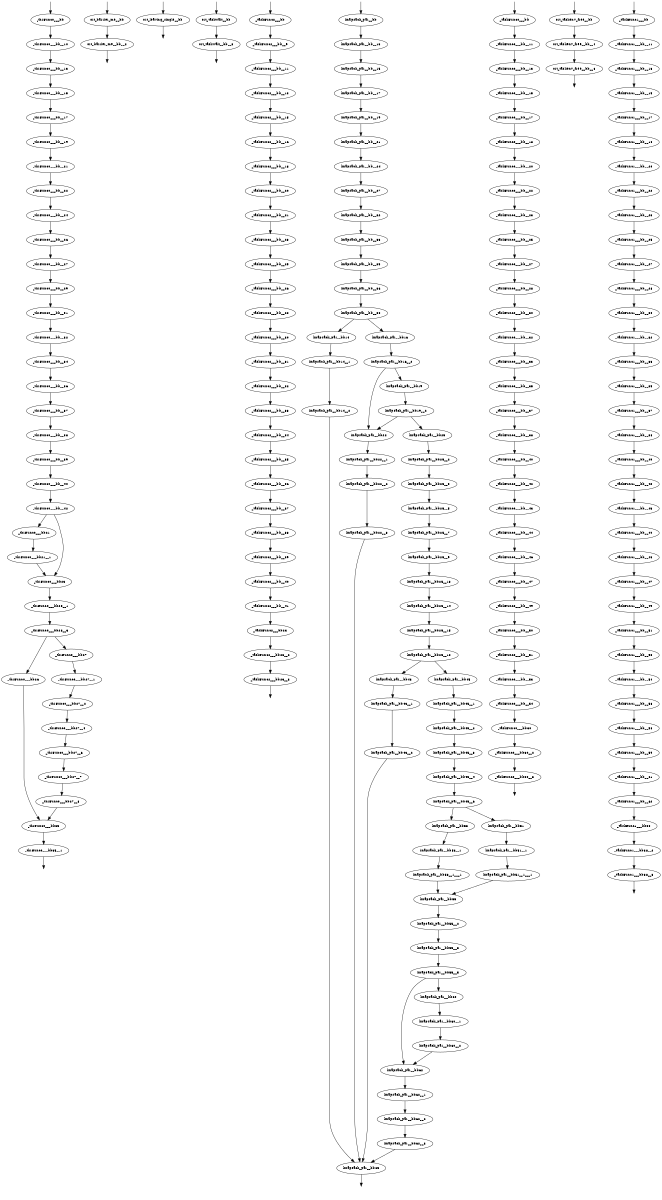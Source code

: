 digraph CFG {
size="10,8"
rankdir="TB"
orientation="portrait"
fontsize=10;
   subgraph "_thrFunc0_" {
   "_thrFunc0_0"[label="_thrFunc0___bb",fontsize=10,width=0.01]
   "_thrFunc0_1"[label="_thrFunc0___bb__10",fontsize=10,width=0.01]
   "_thrFunc0_2"[label="_thrFunc0___bb__13",fontsize=10,width=0.01]
   "_thrFunc0_3"[label="_thrFunc0___bb__15",fontsize=10,width=0.01]
   "_thrFunc0_4"[label="_thrFunc0___bb__17",fontsize=10,width=0.01]
   "_thrFunc0_5"[label="_thrFunc0___bb__19",fontsize=10,width=0.01]
   "_thrFunc0_6"[label="_thrFunc0___bb__21",fontsize=10,width=0.01]
   "_thrFunc0_7"[label="_thrFunc0___bb__22",fontsize=10,width=0.01]
   "_thrFunc0_8"[label="_thrFunc0___bb__24",fontsize=10,width=0.01]
   "_thrFunc0_9"[label="_thrFunc0___bb__26",fontsize=10,width=0.01]
   "_thrFunc0_10"[label="_thrFunc0___bb__27",fontsize=10,width=0.01]
   "_thrFunc0_11"[label="_thrFunc0___bb__29",fontsize=10,width=0.01]
   "_thrFunc0_12"[label="_thrFunc0___bb__31",fontsize=10,width=0.01]
   "_thrFunc0_13"[label="_thrFunc0___bb__32",fontsize=10,width=0.01]
   "_thrFunc0_14"[label="_thrFunc0___bb__34",fontsize=10,width=0.01]
   "_thrFunc0_15"[label="_thrFunc0___bb__36",fontsize=10,width=0.01]
   "_thrFunc0_16"[label="_thrFunc0___bb__37",fontsize=10,width=0.01]
   "_thrFunc0_17"[label="_thrFunc0___bb__38",fontsize=10,width=0.01]
   "_thrFunc0_18"[label="_thrFunc0___bb__39",fontsize=10,width=0.01]
   "_thrFunc0_19"[label="_thrFunc0___bb__40",fontsize=10,width=0.01]
   "_thrFunc0_20"[label="_thrFunc0___bb__42",fontsize=10,width=0.01]
   "_thrFunc0_21"[label="_thrFunc0___bb21",fontsize=10,width=0.01]
   "_thrFunc0_22"[label="_thrFunc0___bb21__1",fontsize=10,width=0.01]
   "_thrFunc0_23"[label="_thrFunc0___bb23",fontsize=10,width=0.01]
   "_thrFunc0_24"[label="_thrFunc0___bb23__1",fontsize=10,width=0.01]
   "_thrFunc0_25"[label="_thrFunc0___bb23__3",fontsize=10,width=0.01]
   "_thrFunc0_26"[label="_thrFunc0___bb26",fontsize=10,width=0.01]
   "_thrFunc0_27"[label="_thrFunc0___bb27",fontsize=10,width=0.01]
   "_thrFunc0_28"[label="_thrFunc0___bb27__1",fontsize=10,width=0.01]
   "_thrFunc0_29"[label="_thrFunc0___bb27__2",fontsize=10,width=0.01]
   "_thrFunc0_30"[label="_thrFunc0___bb27__4",fontsize=10,width=0.01]
   "_thrFunc0_31"[label="_thrFunc0___bb27__6",fontsize=10,width=0.01]
   "_thrFunc0_32"[label="_thrFunc0___bb27__7",fontsize=10,width=0.01]
   "_thrFunc0_33"[label="_thrFunc0___bb27__8",fontsize=10,width=0.01]
   "_thrFunc0_34"[label="_thrFunc0___bb35",fontsize=10,width=0.01]
   "_thrFunc0_35"[label="_thrFunc0___bb35__1",fontsize=10,width=0.01]
   "_thrFunc0_0" -> "_thrFunc0_1"
   "_thrFunc0_1" -> "_thrFunc0_2"
   "_thrFunc0_2" -> "_thrFunc0_3"
   "_thrFunc0_3" -> "_thrFunc0_4"
   "_thrFunc0_4" -> "_thrFunc0_5"
   "_thrFunc0_5" -> "_thrFunc0_6"
   "_thrFunc0_6" -> "_thrFunc0_7"
   "_thrFunc0_7" -> "_thrFunc0_8"
   "_thrFunc0_8" -> "_thrFunc0_9"
   "_thrFunc0_9" -> "_thrFunc0_10"
   "_thrFunc0_10" -> "_thrFunc0_11"
   "_thrFunc0_11" -> "_thrFunc0_12"
   "_thrFunc0_12" -> "_thrFunc0_13"
   "_thrFunc0_13" -> "_thrFunc0_14"
   "_thrFunc0_14" -> "_thrFunc0_15"
   "_thrFunc0_15" -> "_thrFunc0_16"
   "_thrFunc0_16" -> "_thrFunc0_17"
   "_thrFunc0_17" -> "_thrFunc0_18"
   "_thrFunc0_18" -> "_thrFunc0_19"
   "_thrFunc0_19" -> "_thrFunc0_20"
   "_thrFunc0_20" -> "_thrFunc0_21"
   "_thrFunc0_20" -> "_thrFunc0_23"
   "_thrFunc0_21" -> "_thrFunc0_22"
   "_thrFunc0_22" -> "_thrFunc0_23"
   "_thrFunc0_23" -> "_thrFunc0_24"
   "_thrFunc0_24" -> "_thrFunc0_25"
   "_thrFunc0_25" -> "_thrFunc0_26"
   "_thrFunc0_25" -> "_thrFunc0_27"
   "_thrFunc0_26" -> "_thrFunc0_34"
   "_thrFunc0_27" -> "_thrFunc0_28"
   "_thrFunc0_28" -> "_thrFunc0_29"
   "_thrFunc0_29" -> "_thrFunc0_30"
   "_thrFunc0_30" -> "_thrFunc0_31"
   "_thrFunc0_31" -> "_thrFunc0_32"
   "_thrFunc0_32" -> "_thrFunc0_33"
   "_thrFunc0_33" -> "_thrFunc0_34"
   "_thrFunc0_34" -> "_thrFunc0_35"
   "_thrFunc0__entry" [label="",color="white",height="0.01",fontsize=10,width=0.01]
   "_thrFunc0__entry" -> "_thrFunc0_0"
   "_thrFunc0__exit" [label="",color="white",fontsize=10,width=0.01]
   "_thrFunc0_35" -> "_thrFunc0__exit"
}
   subgraph "ort_barrier_me" {
   "ort_barrier_me0"[label="ort_barrier_me__bb",fontsize=10,width=0.01]
   "ort_barrier_me1"[label="ort_barrier_me__bb__2",fontsize=10,width=0.01]
   "ort_barrier_me0" -> "ort_barrier_me1"
   "ort_barrier_me_entry" [label="",color="white",height="0.01",fontsize=10,width=0.01]
   "ort_barrier_me_entry" -> "ort_barrier_me0"
   "ort_barrier_me_exit" [label="",color="white",fontsize=10,width=0.01]
   "ort_barrier_me1" -> "ort_barrier_me_exit"
}
   subgraph "ort_leaving_single" {
   "ort_leaving_single0"[label="ort_leaving_single__bb",fontsize=10,width=0.01]
   "ort_leaving_single_entry" [label="",color="white",height="0.01",fontsize=10,width=0.01]
   "ort_leaving_single_entry" -> "ort_leaving_single0"
   "ort_leaving_single_exit" [label="",color="white",fontsize=10,width=0.01]
   "ort_leaving_single0" -> "ort_leaving_single_exit"
}
   subgraph "ort_taskwait" {
   "ort_taskwait0"[label="ort_taskwait__bb",fontsize=10,width=0.01]
   "ort_taskwait1"[label="ort_taskwait__bb__3",fontsize=10,width=0.01]
   "ort_taskwait0" -> "ort_taskwait1"
   "ort_taskwait_entry" [label="",color="white",height="0.01",fontsize=10,width=0.01]
   "ort_taskwait_entry" -> "ort_taskwait0"
   "ort_taskwait_exit" [label="",color="white",fontsize=10,width=0.01]
   "ort_taskwait1" -> "ort_taskwait_exit"
}
   subgraph "_taskFunc2_" {
   "_taskFunc2_0"[label="_taskFunc2___bb",fontsize=10,width=0.01]
   "_taskFunc2_1"[label="_taskFunc2___bb__9",fontsize=10,width=0.01]
   "_taskFunc2_2"[label="_taskFunc2___bb__11",fontsize=10,width=0.01]
   "_taskFunc2_3"[label="_taskFunc2___bb__13",fontsize=10,width=0.01]
   "_taskFunc2_4"[label="_taskFunc2___bb__15",fontsize=10,width=0.01]
   "_taskFunc2_5"[label="_taskFunc2___bb__16",fontsize=10,width=0.01]
   "_taskFunc2_6"[label="_taskFunc2___bb__18",fontsize=10,width=0.01]
   "_taskFunc2_7"[label="_taskFunc2___bb__20",fontsize=10,width=0.01]
   "_taskFunc2_8"[label="_taskFunc2___bb__21",fontsize=10,width=0.01]
   "_taskFunc2_9"[label="_taskFunc2___bb__23",fontsize=10,width=0.01]
   "_taskFunc2_10"[label="_taskFunc2___bb__25",fontsize=10,width=0.01]
   "_taskFunc2_11"[label="_taskFunc2___bb__26",fontsize=10,width=0.01]
   "_taskFunc2_12"[label="_taskFunc2___bb__28",fontsize=10,width=0.01]
   "_taskFunc2_13"[label="_taskFunc2___bb__30",fontsize=10,width=0.01]
   "_taskFunc2_14"[label="_taskFunc2___bb__31",fontsize=10,width=0.01]
   "_taskFunc2_15"[label="_taskFunc2___bb__32",fontsize=10,width=0.01]
   "_taskFunc2_16"[label="_taskFunc2___bb__33",fontsize=10,width=0.01]
   "_taskFunc2_17"[label="_taskFunc2___bb__34",fontsize=10,width=0.01]
   "_taskFunc2_18"[label="_taskFunc2___bb__35",fontsize=10,width=0.01]
   "_taskFunc2_19"[label="_taskFunc2___bb__36",fontsize=10,width=0.01]
   "_taskFunc2_20"[label="_taskFunc2___bb__37",fontsize=10,width=0.01]
   "_taskFunc2_21"[label="_taskFunc2___bb__38",fontsize=10,width=0.01]
   "_taskFunc2_22"[label="_taskFunc2___bb__39",fontsize=10,width=0.01]
   "_taskFunc2_23"[label="_taskFunc2___bb__40",fontsize=10,width=0.01]
   "_taskFunc2_24"[label="_taskFunc2___bb__41",fontsize=10,width=0.01]
   "_taskFunc2_25"[label="_taskFunc2___bb23",fontsize=10,width=0.01]
   "_taskFunc2_26"[label="_taskFunc2___bb23__2",fontsize=10,width=0.01]
   "_taskFunc2_27"[label="_taskFunc2___bb23__3",fontsize=10,width=0.01]
   "_taskFunc2_0" -> "_taskFunc2_1"
   "_taskFunc2_1" -> "_taskFunc2_2"
   "_taskFunc2_2" -> "_taskFunc2_3"
   "_taskFunc2_3" -> "_taskFunc2_4"
   "_taskFunc2_4" -> "_taskFunc2_5"
   "_taskFunc2_5" -> "_taskFunc2_6"
   "_taskFunc2_6" -> "_taskFunc2_7"
   "_taskFunc2_7" -> "_taskFunc2_8"
   "_taskFunc2_8" -> "_taskFunc2_9"
   "_taskFunc2_9" -> "_taskFunc2_10"
   "_taskFunc2_10" -> "_taskFunc2_11"
   "_taskFunc2_11" -> "_taskFunc2_12"
   "_taskFunc2_12" -> "_taskFunc2_13"
   "_taskFunc2_13" -> "_taskFunc2_14"
   "_taskFunc2_14" -> "_taskFunc2_15"
   "_taskFunc2_15" -> "_taskFunc2_16"
   "_taskFunc2_16" -> "_taskFunc2_17"
   "_taskFunc2_17" -> "_taskFunc2_18"
   "_taskFunc2_18" -> "_taskFunc2_19"
   "_taskFunc2_19" -> "_taskFunc2_20"
   "_taskFunc2_20" -> "_taskFunc2_21"
   "_taskFunc2_21" -> "_taskFunc2_22"
   "_taskFunc2_22" -> "_taskFunc2_23"
   "_taskFunc2_23" -> "_taskFunc2_24"
   "_taskFunc2_24" -> "_taskFunc2_25"
   "_taskFunc2_25" -> "_taskFunc2_26"
   "_taskFunc2_26" -> "_taskFunc2_27"
   "_taskFunc2__entry" [label="",color="white",height="0.01",fontsize=10,width=0.01]
   "_taskFunc2__entry" -> "_taskFunc2_0"
   "_taskFunc2__exit" [label="",color="white",fontsize=10,width=0.01]
   "_taskFunc2_27" -> "_taskFunc2__exit"
}
   subgraph "knapsack_par" {
   "knapsack_par0"[label="knapsack_par__bb",fontsize=10,width=0.01]
   "knapsack_par1"[label="knapsack_par__bb__13",fontsize=10,width=0.01]
   "knapsack_par2"[label="knapsack_par__bb__15",fontsize=10,width=0.01]
   "knapsack_par3"[label="knapsack_par__bb__17",fontsize=10,width=0.01]
   "knapsack_par4"[label="knapsack_par__bb__19",fontsize=10,width=0.01]
   "knapsack_par5"[label="knapsack_par__bb__21",fontsize=10,width=0.01]
   "knapsack_par6"[label="knapsack_par__bb__24",fontsize=10,width=0.01]
   "knapsack_par7"[label="knapsack_par__bb__27",fontsize=10,width=0.01]
   "knapsack_par8"[label="knapsack_par__bb__32",fontsize=10,width=0.01]
   "knapsack_par9"[label="knapsack_par__bb__33",fontsize=10,width=0.01]
   "knapsack_par10"[label="knapsack_par__bb__35",fontsize=10,width=0.01]
   "knapsack_par11"[label="knapsack_par__bb__36",fontsize=10,width=0.01]
   "knapsack_par12"[label="knapsack_par__bb__38",fontsize=10,width=0.01]
   "knapsack_par13"[label="knapsack_par__bb14",fontsize=10,width=0.01]
   "knapsack_par14"[label="knapsack_par__bb14__1",fontsize=10,width=0.01]
   "knapsack_par15"[label="knapsack_par__bb14__2",fontsize=10,width=0.01]
   "knapsack_par16"[label="knapsack_par__bb16",fontsize=10,width=0.01]
   "knapsack_par17"[label="knapsack_par__bb16__2",fontsize=10,width=0.01]
   "knapsack_par18"[label="knapsack_par__bb19",fontsize=10,width=0.01]
   "knapsack_par19"[label="knapsack_par__bb19__2",fontsize=10,width=0.01]
   "knapsack_par20"[label="knapsack_par__bb22",fontsize=10,width=0.01]
   "knapsack_par21"[label="knapsack_par__bb22__1",fontsize=10,width=0.01]
   "knapsack_par22"[label="knapsack_par__bb22__2",fontsize=10,width=0.01]
   "knapsack_par23"[label="knapsack_par__bb22__3",fontsize=10,width=0.01]
   "knapsack_par24"[label="knapsack_par__bb25",fontsize=10,width=0.01]
   "knapsack_par25"[label="knapsack_par__bb25__2",fontsize=10,width=0.01]
   "knapsack_par26"[label="knapsack_par__bb25__3",fontsize=10,width=0.01]
   "knapsack_par27"[label="knapsack_par__bb25__5",fontsize=10,width=0.01]
   "knapsack_par28"[label="knapsack_par__bb25__7",fontsize=10,width=0.01]
   "knapsack_par29"[label="knapsack_par__bb25__9",fontsize=10,width=0.01]
   "knapsack_par30"[label="knapsack_par__bb25__13",fontsize=10,width=0.01]
   "knapsack_par31"[label="knapsack_par__bb25__14",fontsize=10,width=0.01]
   "knapsack_par32"[label="knapsack_par__bb25__15",fontsize=10,width=0.01]
   "knapsack_par33"[label="knapsack_par__bb25__18",fontsize=10,width=0.01]
   "knapsack_par34"[label="knapsack_par__bb43",fontsize=10,width=0.01]
   "knapsack_par35"[label="knapsack_par__bb43__1",fontsize=10,width=0.01]
   "knapsack_par36"[label="knapsack_par__bb43__2",fontsize=10,width=0.01]
   "knapsack_par37"[label="knapsack_par__bb45",fontsize=10,width=0.01]
   "knapsack_par38"[label="knapsack_par__bb45__1",fontsize=10,width=0.01]
   "knapsack_par39"[label="knapsack_par__bb45__2",fontsize=10,width=0.01]
   "knapsack_par40"[label="knapsack_par__bb45__3",fontsize=10,width=0.01]
   "knapsack_par41"[label="knapsack_par__bb45__4",fontsize=10,width=0.01]
   "knapsack_par42"[label="knapsack_par__bb45__6",fontsize=10,width=0.01]
   "knapsack_par43"[label="knapsack_par__bb51",fontsize=10,width=0.01]
   "knapsack_par44"[label="knapsack_par__bb51__1",fontsize=10,width=0.01]
   "knapsack_par45"[label="knapsack_par__bb51__1___1",fontsize=10,width=0.01]
   "knapsack_par46"[label="knapsack_par__bb53",fontsize=10,width=0.01]
   "knapsack_par47"[label="knapsack_par__bb53__1",fontsize=10,width=0.01]
   "knapsack_par48"[label="knapsack_par__bb53__1___1",fontsize=10,width=0.01]
   "knapsack_par49"[label="knapsack_par__bb55",fontsize=10,width=0.01]
   "knapsack_par50"[label="knapsack_par__bb55__2",fontsize=10,width=0.01]
   "knapsack_par51"[label="knapsack_par__bb55__3",fontsize=10,width=0.01]
   "knapsack_par52"[label="knapsack_par__bb55__5",fontsize=10,width=0.01]
   "knapsack_par53"[label="knapsack_par__bb60",fontsize=10,width=0.01]
   "knapsack_par54"[label="knapsack_par__bb60__1",fontsize=10,width=0.01]
   "knapsack_par55"[label="knapsack_par__bb60__2",fontsize=10,width=0.01]
   "knapsack_par56"[label="knapsack_par__bb62",fontsize=10,width=0.01]
   "knapsack_par57"[label="knapsack_par__bb62__1",fontsize=10,width=0.01]
   "knapsack_par58"[label="knapsack_par__bb62__2",fontsize=10,width=0.01]
   "knapsack_par59"[label="knapsack_par__bb62__3",fontsize=10,width=0.01]
   "knapsack_par60"[label="knapsack_par__bb65",fontsize=10,width=0.01]
   "knapsack_par0" -> "knapsack_par1"
   "knapsack_par1" -> "knapsack_par2"
   "knapsack_par2" -> "knapsack_par3"
   "knapsack_par3" -> "knapsack_par4"
   "knapsack_par4" -> "knapsack_par5"
   "knapsack_par5" -> "knapsack_par6"
   "knapsack_par6" -> "knapsack_par7"
   "knapsack_par7" -> "knapsack_par8"
   "knapsack_par8" -> "knapsack_par9"
   "knapsack_par9" -> "knapsack_par10"
   "knapsack_par10" -> "knapsack_par11"
   "knapsack_par11" -> "knapsack_par12"
   "knapsack_par12" -> "knapsack_par13"
   "knapsack_par12" -> "knapsack_par16"
   "knapsack_par13" -> "knapsack_par14"
   "knapsack_par14" -> "knapsack_par15"
   "knapsack_par15" -> "knapsack_par60"
   "knapsack_par16" -> "knapsack_par17"
   "knapsack_par17" -> "knapsack_par20"
   "knapsack_par17" -> "knapsack_par18"
   "knapsack_par18" -> "knapsack_par19"
   "knapsack_par19" -> "knapsack_par20"
   "knapsack_par19" -> "knapsack_par24"
   "knapsack_par20" -> "knapsack_par21"
   "knapsack_par21" -> "knapsack_par22"
   "knapsack_par22" -> "knapsack_par23"
   "knapsack_par23" -> "knapsack_par60"
   "knapsack_par24" -> "knapsack_par25"
   "knapsack_par25" -> "knapsack_par26"
   "knapsack_par26" -> "knapsack_par27"
   "knapsack_par27" -> "knapsack_par28"
   "knapsack_par28" -> "knapsack_par29"
   "knapsack_par29" -> "knapsack_par30"
   "knapsack_par30" -> "knapsack_par31"
   "knapsack_par31" -> "knapsack_par32"
   "knapsack_par32" -> "knapsack_par33"
   "knapsack_par33" -> "knapsack_par34"
   "knapsack_par33" -> "knapsack_par37"
   "knapsack_par34" -> "knapsack_par35"
   "knapsack_par35" -> "knapsack_par36"
   "knapsack_par36" -> "knapsack_par60"
   "knapsack_par37" -> "knapsack_par38"
   "knapsack_par38" -> "knapsack_par39"
   "knapsack_par39" -> "knapsack_par40"
   "knapsack_par40" -> "knapsack_par41"
   "knapsack_par41" -> "knapsack_par42"
   "knapsack_par42" -> "knapsack_par43"
   "knapsack_par42" -> "knapsack_par46"
   "knapsack_par43" -> "knapsack_par44"
   "knapsack_par44" -> "knapsack_par45"
   "knapsack_par45" -> "knapsack_par49"
   "knapsack_par46" -> "knapsack_par47"
   "knapsack_par47" -> "knapsack_par48"
   "knapsack_par48" -> "knapsack_par49"
   "knapsack_par49" -> "knapsack_par50"
   "knapsack_par50" -> "knapsack_par51"
   "knapsack_par51" -> "knapsack_par52"
   "knapsack_par52" -> "knapsack_par53"
   "knapsack_par52" -> "knapsack_par56"
   "knapsack_par53" -> "knapsack_par54"
   "knapsack_par54" -> "knapsack_par55"
   "knapsack_par55" -> "knapsack_par56"
   "knapsack_par56" -> "knapsack_par57"
   "knapsack_par57" -> "knapsack_par58"
   "knapsack_par58" -> "knapsack_par59"
   "knapsack_par59" -> "knapsack_par60"
   "knapsack_par_entry" [label="",color="white",height="0.01",fontsize=10,width=0.01]
   "knapsack_par_entry" -> "knapsack_par0"
   "knapsack_par_exit" [label="",color="white",fontsize=10,width=0.01]
   "knapsack_par60" -> "knapsack_par_exit"
}
   subgraph "_taskFunc0_" {
   "_taskFunc0_0"[label="_taskFunc0___bb",fontsize=10,width=0.01]
   "_taskFunc0_1"[label="_taskFunc0___bb__11",fontsize=10,width=0.01]
   "_taskFunc0_2"[label="_taskFunc0___bb__13",fontsize=10,width=0.01]
   "_taskFunc0_3"[label="_taskFunc0___bb__15",fontsize=10,width=0.01]
   "_taskFunc0_4"[label="_taskFunc0___bb__17",fontsize=10,width=0.01]
   "_taskFunc0_5"[label="_taskFunc0___bb__18",fontsize=10,width=0.01]
   "_taskFunc0_6"[label="_taskFunc0___bb__20",fontsize=10,width=0.01]
   "_taskFunc0_7"[label="_taskFunc0___bb__22",fontsize=10,width=0.01]
   "_taskFunc0_8"[label="_taskFunc0___bb__23",fontsize=10,width=0.01]
   "_taskFunc0_9"[label="_taskFunc0___bb__25",fontsize=10,width=0.01]
   "_taskFunc0_10"[label="_taskFunc0___bb__27",fontsize=10,width=0.01]
   "_taskFunc0_11"[label="_taskFunc0___bb__28",fontsize=10,width=0.01]
   "_taskFunc0_12"[label="_taskFunc0___bb__30",fontsize=10,width=0.01]
   "_taskFunc0_13"[label="_taskFunc0___bb__32",fontsize=10,width=0.01]
   "_taskFunc0_14"[label="_taskFunc0___bb__33",fontsize=10,width=0.01]
   "_taskFunc0_15"[label="_taskFunc0___bb__35",fontsize=10,width=0.01]
   "_taskFunc0_16"[label="_taskFunc0___bb__37",fontsize=10,width=0.01]
   "_taskFunc0_17"[label="_taskFunc0___bb__38",fontsize=10,width=0.01]
   "_taskFunc0_18"[label="_taskFunc0___bb__40",fontsize=10,width=0.01]
   "_taskFunc0_19"[label="_taskFunc0___bb__42",fontsize=10,width=0.01]
   "_taskFunc0_20"[label="_taskFunc0___bb__43",fontsize=10,width=0.01]
   "_taskFunc0_21"[label="_taskFunc0___bb__44",fontsize=10,width=0.01]
   "_taskFunc0_22"[label="_taskFunc0___bb__46",fontsize=10,width=0.01]
   "_taskFunc0_23"[label="_taskFunc0___bb__47",fontsize=10,width=0.01]
   "_taskFunc0_24"[label="_taskFunc0___bb__49",fontsize=10,width=0.01]
   "_taskFunc0_25"[label="_taskFunc0___bb__50",fontsize=10,width=0.01]
   "_taskFunc0_26"[label="_taskFunc0___bb__51",fontsize=10,width=0.01]
   "_taskFunc0_27"[label="_taskFunc0___bb__53",fontsize=10,width=0.01]
   "_taskFunc0_28"[label="_taskFunc0___bb__54",fontsize=10,width=0.01]
   "_taskFunc0_29"[label="_taskFunc0___bb30",fontsize=10,width=0.01]
   "_taskFunc0_30"[label="_taskFunc0___bb30__2",fontsize=10,width=0.01]
   "_taskFunc0_31"[label="_taskFunc0___bb30__3",fontsize=10,width=0.01]
   "_taskFunc0_0" -> "_taskFunc0_1"
   "_taskFunc0_1" -> "_taskFunc0_2"
   "_taskFunc0_2" -> "_taskFunc0_3"
   "_taskFunc0_3" -> "_taskFunc0_4"
   "_taskFunc0_4" -> "_taskFunc0_5"
   "_taskFunc0_5" -> "_taskFunc0_6"
   "_taskFunc0_6" -> "_taskFunc0_7"
   "_taskFunc0_7" -> "_taskFunc0_8"
   "_taskFunc0_8" -> "_taskFunc0_9"
   "_taskFunc0_9" -> "_taskFunc0_10"
   "_taskFunc0_10" -> "_taskFunc0_11"
   "_taskFunc0_11" -> "_taskFunc0_12"
   "_taskFunc0_12" -> "_taskFunc0_13"
   "_taskFunc0_13" -> "_taskFunc0_14"
   "_taskFunc0_14" -> "_taskFunc0_15"
   "_taskFunc0_15" -> "_taskFunc0_16"
   "_taskFunc0_16" -> "_taskFunc0_17"
   "_taskFunc0_17" -> "_taskFunc0_18"
   "_taskFunc0_18" -> "_taskFunc0_19"
   "_taskFunc0_19" -> "_taskFunc0_20"
   "_taskFunc0_20" -> "_taskFunc0_21"
   "_taskFunc0_21" -> "_taskFunc0_22"
   "_taskFunc0_22" -> "_taskFunc0_23"
   "_taskFunc0_23" -> "_taskFunc0_24"
   "_taskFunc0_24" -> "_taskFunc0_25"
   "_taskFunc0_25" -> "_taskFunc0_26"
   "_taskFunc0_26" -> "_taskFunc0_27"
   "_taskFunc0_27" -> "_taskFunc0_28"
   "_taskFunc0_28" -> "_taskFunc0_29"
   "_taskFunc0_29" -> "_taskFunc0_30"
   "_taskFunc0_30" -> "_taskFunc0_31"
   "_taskFunc0__entry" [label="",color="white",height="0.01",fontsize=10,width=0.01]
   "_taskFunc0__entry" -> "_taskFunc0_0"
   "_taskFunc0__exit" [label="",color="white",fontsize=10,width=0.01]
   "_taskFunc0_31" -> "_taskFunc0__exit"
}
   subgraph "ort_taskenv_free" {
   "ort_taskenv_free0"[label="ort_taskenv_free__bb",fontsize=10,width=0.01]
   "ort_taskenv_free1"[label="ort_taskenv_free__bb__4",fontsize=10,width=0.01]
   "ort_taskenv_free2"[label="ort_taskenv_free__bb__6",fontsize=10,width=0.01]
   "ort_taskenv_free0" -> "ort_taskenv_free1"
   "ort_taskenv_free1" -> "ort_taskenv_free2"
   "ort_taskenv_free_entry" [label="",color="white",height="0.01",fontsize=10,width=0.01]
   "ort_taskenv_free_entry" -> "ort_taskenv_free0"
   "ort_taskenv_free_exit" [label="",color="white",fontsize=10,width=0.01]
   "ort_taskenv_free2" -> "ort_taskenv_free_exit"
}
   subgraph "_taskFunc1_" {
   "_taskFunc1_0"[label="_taskFunc1___bb",fontsize=10,width=0.01]
   "_taskFunc1_1"[label="_taskFunc1___bb__11",fontsize=10,width=0.01]
   "_taskFunc1_2"[label="_taskFunc1___bb__13",fontsize=10,width=0.01]
   "_taskFunc1_3"[label="_taskFunc1___bb__15",fontsize=10,width=0.01]
   "_taskFunc1_4"[label="_taskFunc1___bb__17",fontsize=10,width=0.01]
   "_taskFunc1_5"[label="_taskFunc1___bb__18",fontsize=10,width=0.01]
   "_taskFunc1_6"[label="_taskFunc1___bb__20",fontsize=10,width=0.01]
   "_taskFunc1_7"[label="_taskFunc1___bb__22",fontsize=10,width=0.01]
   "_taskFunc1_8"[label="_taskFunc1___bb__23",fontsize=10,width=0.01]
   "_taskFunc1_9"[label="_taskFunc1___bb__25",fontsize=10,width=0.01]
   "_taskFunc1_10"[label="_taskFunc1___bb__27",fontsize=10,width=0.01]
   "_taskFunc1_11"[label="_taskFunc1___bb__28",fontsize=10,width=0.01]
   "_taskFunc1_12"[label="_taskFunc1___bb__30",fontsize=10,width=0.01]
   "_taskFunc1_13"[label="_taskFunc1___bb__32",fontsize=10,width=0.01]
   "_taskFunc1_14"[label="_taskFunc1___bb__33",fontsize=10,width=0.01]
   "_taskFunc1_15"[label="_taskFunc1___bb__35",fontsize=10,width=0.01]
   "_taskFunc1_16"[label="_taskFunc1___bb__37",fontsize=10,width=0.01]
   "_taskFunc1_17"[label="_taskFunc1___bb__38",fontsize=10,width=0.01]
   "_taskFunc1_18"[label="_taskFunc1___bb__40",fontsize=10,width=0.01]
   "_taskFunc1_19"[label="_taskFunc1___bb__42",fontsize=10,width=0.01]
   "_taskFunc1_20"[label="_taskFunc1___bb__43",fontsize=10,width=0.01]
   "_taskFunc1_21"[label="_taskFunc1___bb__44",fontsize=10,width=0.01]
   "_taskFunc1_22"[label="_taskFunc1___bb__46",fontsize=10,width=0.01]
   "_taskFunc1_23"[label="_taskFunc1___bb__47",fontsize=10,width=0.01]
   "_taskFunc1_24"[label="_taskFunc1___bb__49",fontsize=10,width=0.01]
   "_taskFunc1_25"[label="_taskFunc1___bb__51",fontsize=10,width=0.01]
   "_taskFunc1_26"[label="_taskFunc1___bb__53",fontsize=10,width=0.01]
   "_taskFunc1_27"[label="_taskFunc1___bb__54",fontsize=10,width=0.01]
   "_taskFunc1_28"[label="_taskFunc1___bb__56",fontsize=10,width=0.01]
   "_taskFunc1_29"[label="_taskFunc1___bb__58",fontsize=10,width=0.01]
   "_taskFunc1_30"[label="_taskFunc1___bb__59",fontsize=10,width=0.01]
   "_taskFunc1_31"[label="_taskFunc1___bb__61",fontsize=10,width=0.01]
   "_taskFunc1_32"[label="_taskFunc1___bb__62",fontsize=10,width=0.01]
   "_taskFunc1_33"[label="_taskFunc1___bb38",fontsize=10,width=0.01]
   "_taskFunc1_34"[label="_taskFunc1___bb38__2",fontsize=10,width=0.01]
   "_taskFunc1_35"[label="_taskFunc1___bb38__3",fontsize=10,width=0.01]
   "_taskFunc1_0" -> "_taskFunc1_1"
   "_taskFunc1_1" -> "_taskFunc1_2"
   "_taskFunc1_2" -> "_taskFunc1_3"
   "_taskFunc1_3" -> "_taskFunc1_4"
   "_taskFunc1_4" -> "_taskFunc1_5"
   "_taskFunc1_5" -> "_taskFunc1_6"
   "_taskFunc1_6" -> "_taskFunc1_7"
   "_taskFunc1_7" -> "_taskFunc1_8"
   "_taskFunc1_8" -> "_taskFunc1_9"
   "_taskFunc1_9" -> "_taskFunc1_10"
   "_taskFunc1_10" -> "_taskFunc1_11"
   "_taskFunc1_11" -> "_taskFunc1_12"
   "_taskFunc1_12" -> "_taskFunc1_13"
   "_taskFunc1_13" -> "_taskFunc1_14"
   "_taskFunc1_14" -> "_taskFunc1_15"
   "_taskFunc1_15" -> "_taskFunc1_16"
   "_taskFunc1_16" -> "_taskFunc1_17"
   "_taskFunc1_17" -> "_taskFunc1_18"
   "_taskFunc1_18" -> "_taskFunc1_19"
   "_taskFunc1_19" -> "_taskFunc1_20"
   "_taskFunc1_20" -> "_taskFunc1_21"
   "_taskFunc1_21" -> "_taskFunc1_22"
   "_taskFunc1_22" -> "_taskFunc1_23"
   "_taskFunc1_23" -> "_taskFunc1_24"
   "_taskFunc1_24" -> "_taskFunc1_25"
   "_taskFunc1_25" -> "_taskFunc1_26"
   "_taskFunc1_26" -> "_taskFunc1_27"
   "_taskFunc1_27" -> "_taskFunc1_28"
   "_taskFunc1_28" -> "_taskFunc1_29"
   "_taskFunc1_29" -> "_taskFunc1_30"
   "_taskFunc1_30" -> "_taskFunc1_31"
   "_taskFunc1_31" -> "_taskFunc1_32"
   "_taskFunc1_32" -> "_taskFunc1_33"
   "_taskFunc1_33" -> "_taskFunc1_34"
   "_taskFunc1_34" -> "_taskFunc1_35"
   "_taskFunc1__entry" [label="",color="white",height="0.01",fontsize=10,width=0.01]
   "_taskFunc1__entry" -> "_taskFunc1_0"
   "_taskFunc1__exit" [label="",color="white",fontsize=10,width=0.01]
   "_taskFunc1_35" -> "_taskFunc1__exit"
}
}
